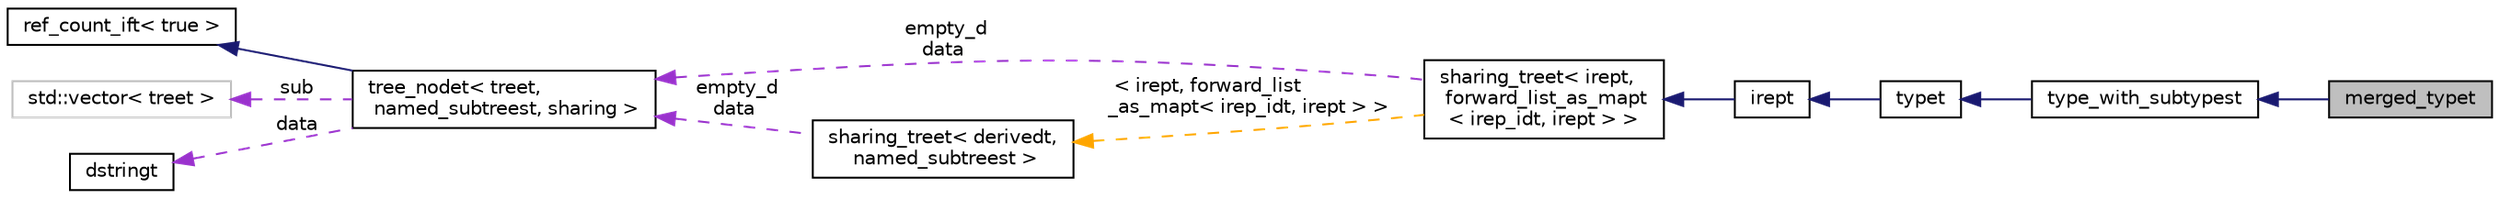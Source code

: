 digraph "merged_typet"
{
 // LATEX_PDF_SIZE
  bgcolor="transparent";
  edge [fontname="Helvetica",fontsize="10",labelfontname="Helvetica",labelfontsize="10"];
  node [fontname="Helvetica",fontsize="10",shape=record];
  rankdir="LR";
  Node1 [label="merged_typet",height=0.2,width=0.4,color="black", fillcolor="grey75", style="filled", fontcolor="black",tooltip="holds a combination of types"];
  Node2 -> Node1 [dir="back",color="midnightblue",fontsize="10",style="solid",fontname="Helvetica"];
  Node2 [label="type_with_subtypest",height=0.2,width=0.4,color="black",URL="$classtype__with__subtypest.html",tooltip="Type with multiple subtypes."];
  Node3 -> Node2 [dir="back",color="midnightblue",fontsize="10",style="solid",fontname="Helvetica"];
  Node3 [label="typet",height=0.2,width=0.4,color="black",URL="$classtypet.html",tooltip="The type of an expression, extends irept."];
  Node4 -> Node3 [dir="back",color="midnightblue",fontsize="10",style="solid",fontname="Helvetica"];
  Node4 [label="irept",height=0.2,width=0.4,color="black",URL="$classirept.html",tooltip="There are a large number of kinds of tree structured or tree-like data in CPROVER."];
  Node5 -> Node4 [dir="back",color="midnightblue",fontsize="10",style="solid",fontname="Helvetica"];
  Node5 [label="sharing_treet\< irept,\l forward_list_as_mapt\l\< irep_idt, irept \> \>",height=0.2,width=0.4,color="black",URL="$classsharing__treet.html",tooltip=" "];
  Node6 -> Node5 [dir="back",color="darkorchid3",fontsize="10",style="dashed",label=" empty_d\ndata" ,fontname="Helvetica"];
  Node6 [label="tree_nodet\< treet,\l named_subtreest, sharing \>",height=0.2,width=0.4,color="black",URL="$classtree__nodet.html",tooltip="A node with data in a tree, it contains:"];
  Node7 -> Node6 [dir="back",color="midnightblue",fontsize="10",style="solid",fontname="Helvetica"];
  Node7 [label="ref_count_ift\< true \>",height=0.2,width=0.4,color="black",URL="$structref__count__ift_3_01true_01_4.html",tooltip=" "];
  Node8 -> Node6 [dir="back",color="darkorchid3",fontsize="10",style="dashed",label=" sub" ,fontname="Helvetica"];
  Node8 [label="std::vector\< treet \>",height=0.2,width=0.4,color="grey75",tooltip=" "];
  Node11 -> Node6 [dir="back",color="darkorchid3",fontsize="10",style="dashed",label=" data" ,fontname="Helvetica"];
  Node11 [label="dstringt",height=0.2,width=0.4,color="black",URL="$classdstringt.html",tooltip="dstringt has one field, an unsigned integer no which is an index into a static table of strings."];
  Node12 -> Node5 [dir="back",color="orange",fontsize="10",style="dashed",label=" \< irept, forward_list\l_as_mapt\< irep_idt, irept \> \>" ,fontname="Helvetica"];
  Node12 [label="sharing_treet\< derivedt,\l named_subtreest \>",height=0.2,width=0.4,color="black",URL="$classsharing__treet.html",tooltip="Base class for tree-like data structures with sharing."];
  Node6 -> Node12 [dir="back",color="darkorchid3",fontsize="10",style="dashed",label=" empty_d\ndata" ,fontname="Helvetica"];
}
